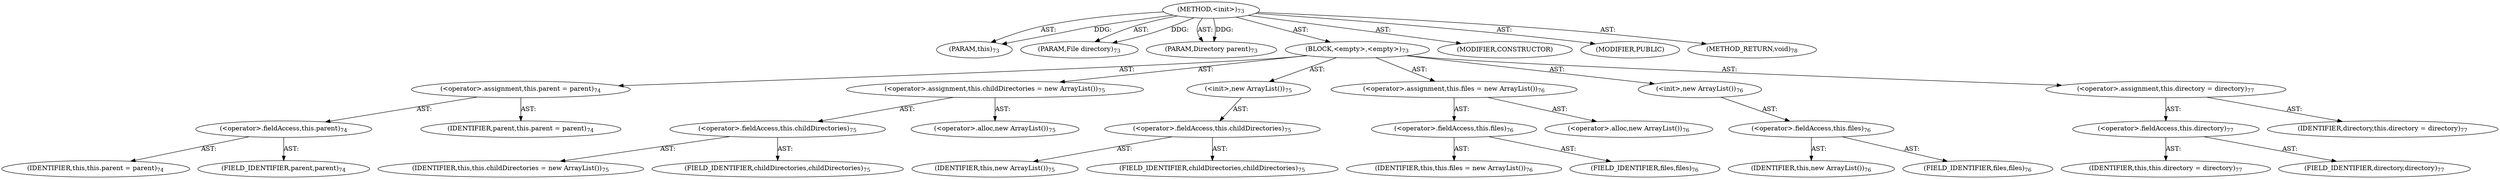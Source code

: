 digraph "&lt;init&gt;" {  
"111669149697" [label = <(METHOD,&lt;init&gt;)<SUB>73</SUB>> ]
"115964116994" [label = <(PARAM,this)<SUB>73</SUB>> ]
"115964116996" [label = <(PARAM,File directory)<SUB>73</SUB>> ]
"115964116997" [label = <(PARAM,Directory parent)<SUB>73</SUB>> ]
"25769803777" [label = <(BLOCK,&lt;empty&gt;,&lt;empty&gt;)<SUB>73</SUB>> ]
"30064771073" [label = <(&lt;operator&gt;.assignment,this.parent = parent)<SUB>74</SUB>> ]
"30064771074" [label = <(&lt;operator&gt;.fieldAccess,this.parent)<SUB>74</SUB>> ]
"68719476739" [label = <(IDENTIFIER,this,this.parent = parent)<SUB>74</SUB>> ]
"55834574848" [label = <(FIELD_IDENTIFIER,parent,parent)<SUB>74</SUB>> ]
"68719476744" [label = <(IDENTIFIER,parent,this.parent = parent)<SUB>74</SUB>> ]
"30064771075" [label = <(&lt;operator&gt;.assignment,this.childDirectories = new ArrayList())<SUB>75</SUB>> ]
"30064771076" [label = <(&lt;operator&gt;.fieldAccess,this.childDirectories)<SUB>75</SUB>> ]
"68719476740" [label = <(IDENTIFIER,this,this.childDirectories = new ArrayList())<SUB>75</SUB>> ]
"55834574849" [label = <(FIELD_IDENTIFIER,childDirectories,childDirectories)<SUB>75</SUB>> ]
"30064771077" [label = <(&lt;operator&gt;.alloc,new ArrayList())<SUB>75</SUB>> ]
"30064771078" [label = <(&lt;init&gt;,new ArrayList())<SUB>75</SUB>> ]
"30064771079" [label = <(&lt;operator&gt;.fieldAccess,this.childDirectories)<SUB>75</SUB>> ]
"68719476745" [label = <(IDENTIFIER,this,new ArrayList())<SUB>75</SUB>> ]
"55834574850" [label = <(FIELD_IDENTIFIER,childDirectories,childDirectories)<SUB>75</SUB>> ]
"30064771080" [label = <(&lt;operator&gt;.assignment,this.files = new ArrayList())<SUB>76</SUB>> ]
"30064771081" [label = <(&lt;operator&gt;.fieldAccess,this.files)<SUB>76</SUB>> ]
"68719476741" [label = <(IDENTIFIER,this,this.files = new ArrayList())<SUB>76</SUB>> ]
"55834574851" [label = <(FIELD_IDENTIFIER,files,files)<SUB>76</SUB>> ]
"30064771082" [label = <(&lt;operator&gt;.alloc,new ArrayList())<SUB>76</SUB>> ]
"30064771083" [label = <(&lt;init&gt;,new ArrayList())<SUB>76</SUB>> ]
"30064771084" [label = <(&lt;operator&gt;.fieldAccess,this.files)<SUB>76</SUB>> ]
"68719476746" [label = <(IDENTIFIER,this,new ArrayList())<SUB>76</SUB>> ]
"55834574852" [label = <(FIELD_IDENTIFIER,files,files)<SUB>76</SUB>> ]
"30064771085" [label = <(&lt;operator&gt;.assignment,this.directory = directory)<SUB>77</SUB>> ]
"30064771086" [label = <(&lt;operator&gt;.fieldAccess,this.directory)<SUB>77</SUB>> ]
"68719476742" [label = <(IDENTIFIER,this,this.directory = directory)<SUB>77</SUB>> ]
"55834574853" [label = <(FIELD_IDENTIFIER,directory,directory)<SUB>77</SUB>> ]
"68719476747" [label = <(IDENTIFIER,directory,this.directory = directory)<SUB>77</SUB>> ]
"133143986182" [label = <(MODIFIER,CONSTRUCTOR)> ]
"133143986183" [label = <(MODIFIER,PUBLIC)> ]
"128849018881" [label = <(METHOD_RETURN,void)<SUB>78</SUB>> ]
  "111669149697" -> "115964116994"  [ label = "AST: "] 
  "111669149697" -> "115964116996"  [ label = "AST: "] 
  "111669149697" -> "115964116997"  [ label = "AST: "] 
  "111669149697" -> "25769803777"  [ label = "AST: "] 
  "111669149697" -> "133143986182"  [ label = "AST: "] 
  "111669149697" -> "133143986183"  [ label = "AST: "] 
  "111669149697" -> "128849018881"  [ label = "AST: "] 
  "25769803777" -> "30064771073"  [ label = "AST: "] 
  "25769803777" -> "30064771075"  [ label = "AST: "] 
  "25769803777" -> "30064771078"  [ label = "AST: "] 
  "25769803777" -> "30064771080"  [ label = "AST: "] 
  "25769803777" -> "30064771083"  [ label = "AST: "] 
  "25769803777" -> "30064771085"  [ label = "AST: "] 
  "30064771073" -> "30064771074"  [ label = "AST: "] 
  "30064771073" -> "68719476744"  [ label = "AST: "] 
  "30064771074" -> "68719476739"  [ label = "AST: "] 
  "30064771074" -> "55834574848"  [ label = "AST: "] 
  "30064771075" -> "30064771076"  [ label = "AST: "] 
  "30064771075" -> "30064771077"  [ label = "AST: "] 
  "30064771076" -> "68719476740"  [ label = "AST: "] 
  "30064771076" -> "55834574849"  [ label = "AST: "] 
  "30064771078" -> "30064771079"  [ label = "AST: "] 
  "30064771079" -> "68719476745"  [ label = "AST: "] 
  "30064771079" -> "55834574850"  [ label = "AST: "] 
  "30064771080" -> "30064771081"  [ label = "AST: "] 
  "30064771080" -> "30064771082"  [ label = "AST: "] 
  "30064771081" -> "68719476741"  [ label = "AST: "] 
  "30064771081" -> "55834574851"  [ label = "AST: "] 
  "30064771083" -> "30064771084"  [ label = "AST: "] 
  "30064771084" -> "68719476746"  [ label = "AST: "] 
  "30064771084" -> "55834574852"  [ label = "AST: "] 
  "30064771085" -> "30064771086"  [ label = "AST: "] 
  "30064771085" -> "68719476747"  [ label = "AST: "] 
  "30064771086" -> "68719476742"  [ label = "AST: "] 
  "30064771086" -> "55834574853"  [ label = "AST: "] 
  "111669149697" -> "115964116994"  [ label = "DDG: "] 
  "111669149697" -> "115964116996"  [ label = "DDG: "] 
  "111669149697" -> "115964116997"  [ label = "DDG: "] 
}
